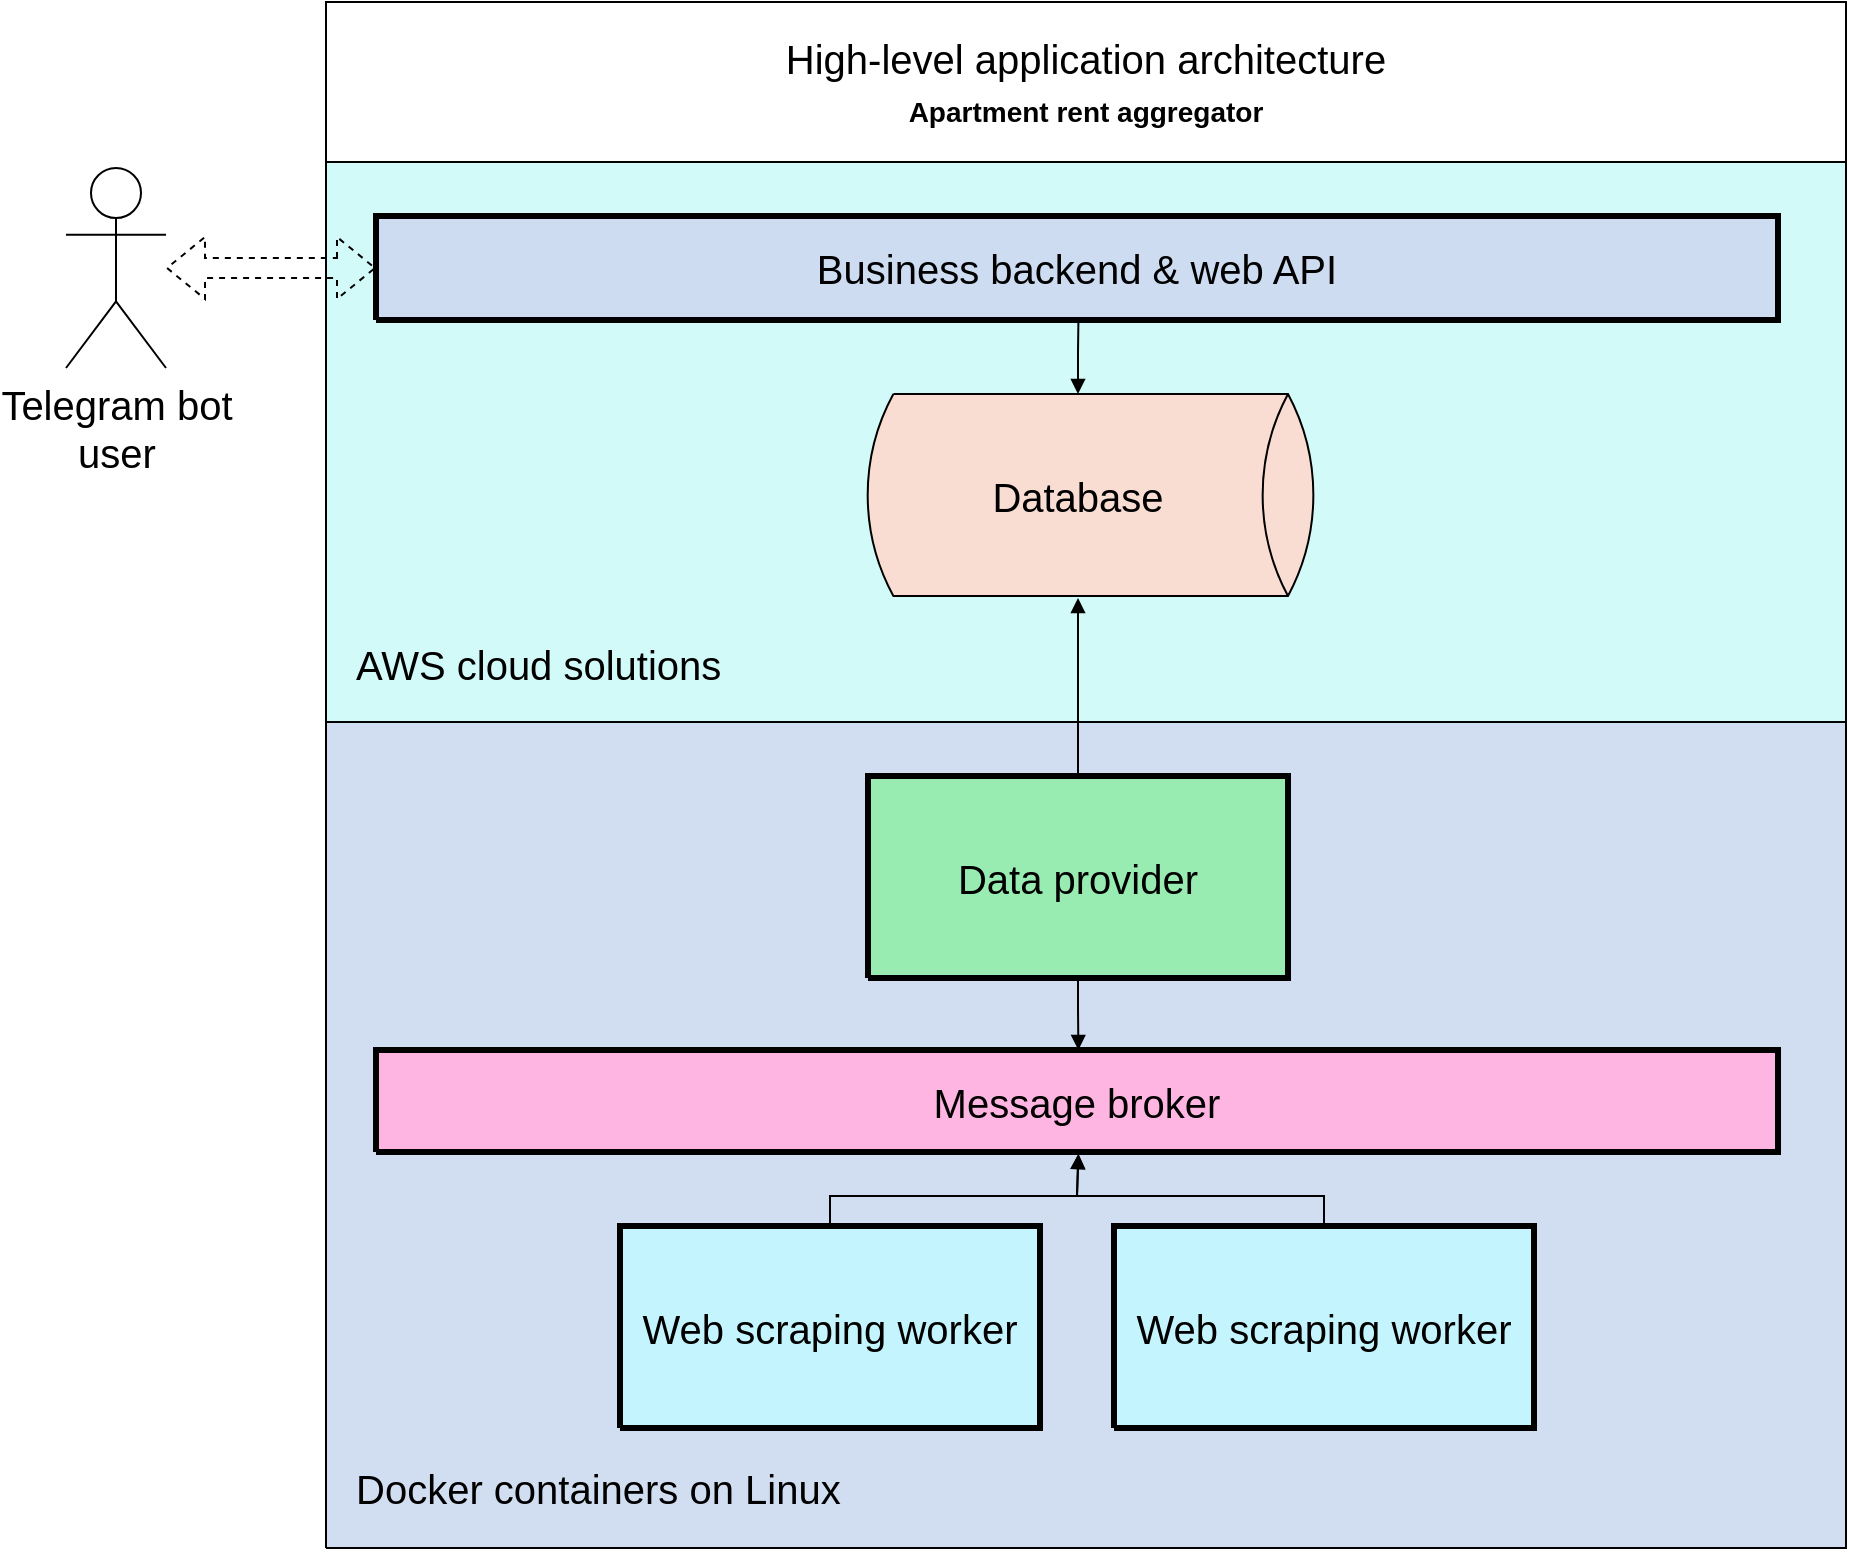 <mxfile version="21.2.1" type="github" pages="2">
  <diagram name="High-level application" id="High-level_application">
    <mxGraphModel dx="1834" dy="756" grid="1" gridSize="10" guides="1" tooltips="1" connect="1" arrows="1" fold="1" page="0" pageScale="1" pageWidth="850" pageHeight="1100" math="0" shadow="0">
      <root>
        <mxCell id="0" />
        <mxCell id="1" parent="0" />
        <UserObject label="&lt;div style=&quot;font-size: 20px;&quot;&gt;&lt;p style=&quot;text-align: left; margin-right: 0px; margin-top: 0px; margin-bottom: 0px; text-indent: 0px; vertical-align: bottom; direction: ltr; font-size: 20px;&quot;&gt;&lt;font style=&quot;font-size: 20px; color: rgb(0, 0, 0); direction: ltr; letter-spacing: 0px; line-height: 120%; opacity: 1;&quot;&gt;&lt;br style=&quot;font-size: 20px;&quot;&gt;&lt;/font&gt;&lt;/p&gt;&lt;/div&gt;" tags="Background" id="2">
          <mxCell style="verticalAlign=bottom;align=left;overflow=width;vsdxID=1;fillColor=#d2faf9;gradientColor=none;shape=stencil(nZBLDoAgDERP0z3SIyjew0SURgSD+Lu9kMZoXLhwN9O+tukAlrNpJg1SzDH4QW/URgNYgZTkjA4UkwJUgGXng+6DX1zLfmoymdXo17xh5zmRJ6Q42BWCfc2oJfdAr+Yv+AP9Cb7OJ3H/2JG1HNGz/84klThPVCc=);strokeColor=#000000;spacingBottom=3;points=[[0.5,0,0],[0.5,1,0],[0,0.5,0],[0.5,0.5,0],[1,0.5,0]];labelBackgroundColor=none;rounded=0;html=1;whiteSpace=wrap;fontFamily=Helvetica;fontSize=20;" parent="1" vertex="1">
            <mxGeometry x="30" y="100" width="760" height="280" as="geometry" />
          </mxCell>
        </UserObject>
        <mxCell id="wI_4me5x3G9-VKCZE_0J-16" value="&lt;span style=&quot;color: rgb(0, 0, 0); font-size: 20px; font-style: normal; font-variant-ligatures: normal; font-variant-caps: normal; font-weight: 400; letter-spacing: normal; orphans: 2; text-align: left; text-indent: 0px; text-transform: none; widows: 2; word-spacing: 0px; -webkit-text-stroke-width: 0px; text-decoration-thickness: initial; text-decoration-style: initial; text-decoration-color: initial; float: none; display: inline !important;&quot;&gt;AWS cloud solutions&lt;/span&gt;" style="text;whiteSpace=wrap;html=1;labelBackgroundColor=none;spacingLeft=15;spacing=0;spacingBottom=0;spacingTop=5;movable=1;resizable=1;rotatable=1;deletable=1;editable=1;locked=0;connectable=1;fontFamily=Helvetica;fontSize=20;" parent="1" vertex="1">
          <mxGeometry x="30" y="330" width="220" height="50" as="geometry" />
        </mxCell>
        <mxCell id="wI_4me5x3G9-VKCZE_0J-20" value="" style="group;fontFamily=Helvetica;fontSize=20;" parent="1" vertex="1" connectable="0">
          <mxGeometry x="30" y="380" width="760" height="412" as="geometry" />
        </mxCell>
        <UserObject label="&lt;div style=&quot;font-size: 20px;&quot;&gt;&lt;p style=&quot;text-align: left; margin-right: 0px; margin-top: 0px; margin-bottom: 0px; text-indent: 0px; vertical-align: bottom; direction: ltr; font-size: 20px;&quot;&gt;&lt;font style=&quot;font-size: 20px; color: rgb(0, 0, 0); direction: ltr; letter-spacing: 0px; line-height: 120%; opacity: 1;&quot;&gt;&lt;br style=&quot;font-size: 20px;&quot;&gt;&lt;/font&gt;&lt;/p&gt;&lt;/div&gt;" tags="Background" id="5">
          <mxCell style="verticalAlign=bottom;align=left;overflow=width;vsdxID=3;fillColor=#d1ddf0;gradientColor=none;shape=stencil(nZBLDoAgDERP0z3SIyjew0SURgSD+Lu9kMZoXLhwN9O+tukAlrNpJg1SzDH4QW/URgNYgZTkjA4UkwJUgGXng+6DX1zLfmoymdXo17xh5zmRJ6Q42BWCfc2oJfdAr+Yv+AP9Cb7OJ3H/2JG1HNGz/84klThPVCc=);strokeColor=#000000;spacingBottom=3;points=[[0.5,0,0],[0.5,1,0],[0,0.5,0],[0.5,0.5,0],[1,0.5,0]];labelBackgroundColor=none;rounded=0;html=1;whiteSpace=wrap;fontFamily=Helvetica;fontSize=20;" parent="wI_4me5x3G9-VKCZE_0J-20" vertex="1">
            <mxGeometry width="760" height="413.022" as="geometry" />
          </mxCell>
        </UserObject>
        <UserObject label="&lt;div style=&quot;font-size: 20px;&quot;&gt;&lt;p style=&quot;text-align: center; margin: 0px; text-indent: 0px; vertical-align: middle; direction: ltr; font-size: 20px;&quot;&gt;&lt;font style=&quot;font-size: 20px; color: rgb(0, 0, 0); direction: ltr; letter-spacing: 0px; line-height: 120%; opacity: 1;&quot;&gt;Business backend &amp;amp; web API&lt;br style=&quot;font-size: 20px;&quot;&gt;&lt;/font&gt;&lt;/p&gt;&lt;/div&gt;" tags="Background" id="3">
          <mxCell style="verticalAlign=middle;align=center;overflow=width;vsdxID=91;fillColor=#cedcf2;gradientColor=none;shape=stencil(nZBLDoAgDERP0z3SIyjew0SURgSD+Lu9kMZoXLhwN9O+tukAlrNpJg1SzDH4QW/URgNYgZTkjA4UkwJUgGXng+6DX1zLfmoymdXo17xh5zmRJ6Q42BWCfc2oJfdAr+Yv+AP9Cb7OJ3H/2JG1HNGz/84klThPVCc=);strokeColor=#000000;strokeWidth=3;points=[[0.5,0,0],[0.5,0,0],[0.5,0.5,0],[0.5,0.5,0],[1,0.5,0],[0.5,0,0]];labelBackgroundColor=none;rounded=0;html=1;whiteSpace=wrap;fontFamily=Helvetica;fontSize=20;" parent="1" vertex="1">
            <mxGeometry x="55" y="127" width="701" height="52" as="geometry" />
          </mxCell>
        </UserObject>
        <UserObject label="&lt;div style=&quot;font-size: 20px;&quot;&gt;&lt;font style=&quot;font-size: 20px; color: rgb(0, 0, 0); direction: ltr; letter-spacing: 0px; line-height: 120%; opacity: 1;&quot;&gt;Database&lt;br style=&quot;font-size: 20px;&quot;&gt;&lt;/font&gt;&lt;/div&gt;" tags="Flowchart" id="4">
          <mxCell style="verticalAlign=middle;align=center;overflow=width;vsdxID=90;fillColor=#f9ddd3;gradientColor=none;shape=stencil(1VNBEoIwDHxNj3RCK/gA1H90pEDHSplQBX5vsYKA9ujB22azSWablPCsrUQjCYPWornITuW2IvxAGFN1JVFZhwg/Ep4VBmWJ5lbnPm7EqBzR1dzHDr2vSynsxiIGgyfgGZ28Vqt6oY0BwlKBZ5fBlzSJKY+9GIepOqUs8Vyg4Rz3kehVG6GxwipTL8eBFljKyI2LCi3KVartpGwWdBz28uF7mv3dDtA939pJKKQrO4G3/IkbB94rLZTW/iLmfGjff7dDCLreOHZge/SO8h+GHx8=);strokeColor=#000000;spacingTop=-1;spacingBottom=-1;spacingLeft=-1;spacingRight=-1;points=[[0.5,0,0],[0.5,0,0],[1.06,0.5,0],[1,0.5,0]];labelBackgroundColor=none;rounded=0;html=1;whiteSpace=wrap;fontFamily=Helvetica;fontSize=20;" parent="1" vertex="1">
            <mxGeometry x="301" y="216" width="210" height="101" as="geometry" />
          </mxCell>
        </UserObject>
        <UserObject label="&lt;div style=&quot;font-size: 20px;&quot;&gt;&lt;p style=&quot;text-align: center; margin: 0px; text-indent: 0px; vertical-align: middle; direction: ltr; font-size: 20px;&quot;&gt;&lt;font style=&quot;font-size: 20px; color: rgb(0, 0, 0); direction: ltr; letter-spacing: 0px; line-height: 120%; opacity: 1;&quot;&gt;Data provider&lt;br style=&quot;font-size: 20px;&quot;&gt;&lt;/font&gt;&lt;/p&gt;&lt;/div&gt;" tags="Background" id="6">
          <mxCell style="verticalAlign=middle;align=center;overflow=width;vsdxID=92;fillColor=#98ecb1;gradientColor=none;shape=stencil(nZBLDoAgDERP0z3SIyjew0SURgSD+Lu9kMZoXLhwN9O+tukAlrNpJg1SzDH4QW/URgNYgZTkjA4UkwJUgGXng+6DX1zLfmoymdXo17xh5zmRJ6Q42BWCfc2oJfdAr+Yv+AP9Cb7OJ3H/2JG1HNGz/84klThPVCc=);strokeColor=#000000;strokeWidth=3;points=[[0.5,0,0],[0.5,0,0],[0.5,0.5,0],[0.5,0.5,0],[1,0.5,0],[0.5,0,0]];labelBackgroundColor=none;rounded=0;html=1;whiteSpace=wrap;fontFamily=Helvetica;fontSize=20;" parent="1" vertex="1">
            <mxGeometry x="301" y="407" width="210" height="101" as="geometry" />
          </mxCell>
        </UserObject>
        <UserObject label="&lt;div style=&quot;font-size: 20px;&quot;&gt;&lt;p style=&quot;text-align: center; margin: 0px; text-indent: 0px; vertical-align: middle; direction: ltr; font-size: 20px;&quot;&gt;&lt;font style=&quot;font-size: 20px; color: rgb(0, 0, 0); direction: ltr; letter-spacing: 0px; line-height: 120%; opacity: 1;&quot;&gt;Message broker&lt;br style=&quot;font-size: 20px;&quot;&gt;&lt;/font&gt;&lt;/p&gt;&lt;/div&gt;" tags="Background" id="7">
          <mxCell style="verticalAlign=middle;align=center;overflow=width;vsdxID=93;fillColor=#ffb5e2;gradientColor=none;shape=stencil(nZBLDoAgDERP0z3SIyjew0SURgSD+Lu9kMZoXLhwN9O+tukAlrNpJg1SzDH4QW/URgNYgZTkjA4UkwJUgGXng+6DX1zLfmoymdXo17xh5zmRJ6Q42BWCfc2oJfdAr+Yv+AP9Cb7OJ3H/2JG1HNGz/84klThPVCc=);strokeColor=#000000;strokeWidth=3;points=[[0.5,0,0],[0.5,0,0],[0.5,0.5,0],[0.5,0.5,0],[1,0.5,0],[0.5,0,0]];labelBackgroundColor=none;rounded=0;html=1;whiteSpace=wrap;fontFamily=Helvetica;fontSize=20;" parent="1" vertex="1">
            <mxGeometry x="55" y="544" width="701" height="51" as="geometry" />
          </mxCell>
        </UserObject>
        <UserObject label="&lt;div style=&quot;font-size: 20px;&quot;&gt;&lt;p style=&quot;text-align: center; margin: 0px; text-indent: 0px; vertical-align: middle; direction: ltr; font-size: 20px;&quot;&gt;&lt;font style=&quot;font-size: 20px; color: rgb(0, 0, 0); direction: ltr; letter-spacing: 0px; line-height: 120%; opacity: 1;&quot;&gt;Web scraping worker&lt;br style=&quot;font-size: 20px;&quot;&gt;&lt;/font&gt;&lt;/p&gt;&lt;/div&gt;" tags="Background" id="8">
          <mxCell style="verticalAlign=middle;align=center;overflow=width;vsdxID=94;fillColor=#c4f5fe;gradientColor=none;shape=stencil(nZBLDoAgDERP0z3SIyjew0SURgSD+Lu9kMZoXLhwN9O+tukAlrNpJg1SzDH4QW/URgNYgZTkjA4UkwJUgGXng+6DX1zLfmoymdXo17xh5zmRJ6Q42BWCfc2oJfdAr+Yv+AP9Cb7OJ3H/2JG1HNGz/84klThPVCc=);strokeColor=#000000;strokeWidth=3;points=[[0.5,0,0],[0.5,0,0],[0.5,0.5,0],[0.5,0.5,0],[1,0.5,0],[0.5,0,0]];labelBackgroundColor=none;rounded=0;html=1;whiteSpace=wrap;fontFamily=Helvetica;fontSize=20;" parent="1" vertex="1">
            <mxGeometry x="177" y="632" width="210" height="101" as="geometry" />
          </mxCell>
        </UserObject>
        <UserObject label="&lt;div style=&quot;&quot;&gt;&lt;p style=&quot;font-size: 20px; text-align: center; margin: 0px; text-indent: 0px; vertical-align: top; direction: ltr;&quot;&gt;&lt;span style=&quot;letter-spacing: 0px; background-color: initial;&quot;&gt;High-level application architecture&lt;/span&gt;&lt;br&gt;&lt;/p&gt;&lt;p style=&quot;text-align: center; margin: 0px; text-indent: 0px; vertical-align: top; direction: ltr;&quot;&gt;&lt;font style=&quot;font-size: 14px;&quot;&gt;&lt;b&gt;Apartment rent aggregator&lt;/b&gt;&lt;/font&gt;&lt;span style=&quot;font-size: 20px; letter-spacing: 0px; background-color: initial;&quot;&gt;&lt;br&gt;&lt;/span&gt;&lt;/p&gt;&lt;/div&gt;" tags="Background" id="9">
          <mxCell style="verticalAlign=middle;align=center;overflow=width;vsdxID=89;fillColor=default;gradientColor=none;shape=stencil(nZBLDoAgDERP0z3SIyjew0SURgSD+Lu9kMZoXLhwN9O+tukAlrNpJg1SzDH4QW/URgNYgZTkjA4UkwJUgGXng+6DX1zLfmoymdXo17xh5zmRJ6Q42BWCfc2oJfdAr+Yv+AP9Cb7OJ3H/2JG1HNGz/84klThPVCc=);strokeColor=default;strokeWidth=1;points=[];labelBackgroundColor=none;rounded=0;html=1;whiteSpace=wrap;spacing=0;fontFamily=Helvetica;fontSize=20;" parent="1" vertex="1">
            <mxGeometry x="30" y="20" width="760" height="80" as="geometry" />
          </mxCell>
        </UserObject>
        <UserObject label="&lt;div style=&quot;font-size: 20px;&quot;&gt;&lt;p style=&quot;text-align: center; margin: 0px; text-indent: 0px; vertical-align: middle; direction: ltr; font-size: 20px;&quot;&gt;&lt;font style=&quot;font-size: 20px; color: rgb(0, 0, 0); direction: ltr; letter-spacing: 0px; line-height: 120%; opacity: 1;&quot;&gt;Web scraping worker&lt;br style=&quot;font-size: 20px;&quot;&gt;&lt;/font&gt;&lt;/p&gt;&lt;/div&gt;" tags="Background" id="10">
          <mxCell style="verticalAlign=middle;align=center;overflow=width;vsdxID=117;fillColor=#c4f5fe;gradientColor=none;shape=stencil(nZBLDoAgDERP0z3SIyjew0SURgSD+Lu9kMZoXLhwN9O+tukAlrNpJg1SzDH4QW/URgNYgZTkjA4UkwJUgGXng+6DX1zLfmoymdXo17xh5zmRJ6Q42BWCfc2oJfdAr+Yv+AP9Cb7OJ3H/2JG1HNGz/84klThPVCc=);strokeColor=#000000;strokeWidth=3;points=[[0.5,0,0],[0.5,0,0],[0.5,0.5,0],[0.5,0.5,0],[1,0.5,0],[0.5,0,0]];labelBackgroundColor=none;rounded=0;html=1;whiteSpace=wrap;fontFamily=Helvetica;fontSize=20;" parent="1" vertex="1">
            <mxGeometry x="424" y="632" width="210" height="101" as="geometry" />
          </mxCell>
        </UserObject>
        <UserObject label="" tags="Connector" id="11">
          <mxCell style="vsdxID=118;edgeStyle=none;startArrow=none;endArrow=block;startSize=5;endSize=5;strokeColor=#000000;spacingTop=0;spacingBottom=0;spacingLeft=0;spacingRight=0;verticalAlign=middle;html=1;labelBackgroundColor=#ffffff;rounded=0;exitX=0.5;exitY=0;exitDx=0;exitDy=0;exitPerimeter=0;entryX=0.501;entryY=1.02;entryDx=0;entryDy=0;entryPerimeter=0;fontFamily=Helvetica;fontSize=20;" parent="1" source="10" target="7" edge="1">
            <mxGeometry relative="1" as="geometry">
              <mxPoint as="offset" />
              <Array as="points">
                <mxPoint x="529" y="617" />
                <mxPoint x="405.5" y="617" />
              </Array>
            </mxGeometry>
          </mxCell>
        </UserObject>
        <UserObject label="" tags="Connector" id="12">
          <mxCell style="vsdxID=96;edgeStyle=none;startArrow=none;endArrow=block;startSize=5;endSize=5;strokeColor=#000000;spacingTop=0;spacingBottom=0;spacingLeft=0;spacingRight=0;verticalAlign=middle;html=1;labelBackgroundColor=#ffffff;rounded=0;exitX=0.5;exitY=0;exitDx=0;exitDy=0;exitPerimeter=0;entryX=0.501;entryY=1.02;entryDx=0;entryDy=0;entryPerimeter=0;fontFamily=Helvetica;fontSize=20;" parent="1" source="8" target="7" edge="1">
            <mxGeometry relative="1" as="geometry">
              <mxPoint as="offset" />
              <Array as="points">
                <mxPoint x="282" y="617" />
                <mxPoint x="405.49" y="617" />
              </Array>
            </mxGeometry>
          </mxCell>
        </UserObject>
        <UserObject label="" tags="Connector" id="13">
          <mxCell style="vsdxID=99;edgeStyle=none;startArrow=none;endArrow=block;startSize=5;endSize=5;strokeColor=#000000;spacingTop=0;spacingBottom=0;spacingLeft=0;spacingRight=0;verticalAlign=middle;html=1;labelBackgroundColor=#ffffff;rounded=0;exitX=0.5;exitY=0;exitDx=0;exitDy=0;exitPerimeter=0;entryX=0.5;entryY=1.01;entryDx=0;entryDy=0;entryPerimeter=0;fontFamily=Helvetica;fontSize=20;" parent="1" source="6" target="4" edge="1">
            <mxGeometry relative="1" as="geometry">
              <mxPoint x="-10" as="offset" />
              <Array as="points">
                <mxPoint x="406" y="355.43" />
                <mxPoint x="405.95" y="355.43" />
              </Array>
            </mxGeometry>
          </mxCell>
        </UserObject>
        <UserObject label="" tags="Connector" id="14">
          <mxCell style="vsdxID=102;edgeStyle=none;startArrow=none;endArrow=block;startSize=5;endSize=5;strokeColor=#000000;spacingTop=0;spacingBottom=0;spacingLeft=0;spacingRight=0;verticalAlign=middle;html=1;labelBackgroundColor=#ffffff;rounded=0;exitX=0.5;exitY=1.01;exitDx=0;exitDy=0;exitPerimeter=0;entryX=0.501;entryY=0;entryDx=0;entryDy=0;entryPerimeter=0;fontFamily=Helvetica;fontSize=20;" parent="1" source="6" target="7" edge="1">
            <mxGeometry relative="1" as="geometry">
              <mxPoint x="-10" y="-1" as="offset" />
              <Array as="points">
                <mxPoint x="406" y="524" />
                <mxPoint x="405.94" y="524" />
              </Array>
            </mxGeometry>
          </mxCell>
        </UserObject>
        <UserObject label="" tags="Connector" id="15">
          <mxCell style="vsdxID=116;edgeStyle=none;startArrow=none;endArrow=block;startSize=5;endSize=5;strokeColor=#000000;spacingTop=0;spacingBottom=0;spacingLeft=0;spacingRight=0;verticalAlign=middle;html=1;labelBackgroundColor=#ffffff;rounded=0;exitX=0.501;exitY=1.019;exitDx=0;exitDy=0;exitPerimeter=0;entryX=0.5;entryY=0;entryDx=0;entryDy=0;entryPerimeter=0;fontFamily=Helvetica;fontSize=20;" parent="1" source="3" target="4" edge="1">
            <mxGeometry relative="1" as="geometry">
              <mxPoint x="-10" as="offset" />
              <Array as="points">
                <mxPoint x="406" y="195" />
                <mxPoint x="405.92" y="195" />
              </Array>
            </mxGeometry>
          </mxCell>
        </UserObject>
        <mxCell id="wI_4me5x3G9-VKCZE_0J-17" value="&lt;span style=&quot;color: rgb(0, 0, 0); font-size: 20px; font-style: normal; font-variant-ligatures: normal; font-variant-caps: normal; font-weight: 400; letter-spacing: normal; orphans: 2; text-align: left; text-indent: 0px; text-transform: none; widows: 2; word-spacing: 0px; -webkit-text-stroke-width: 0px; text-decoration-thickness: initial; text-decoration-style: initial; text-decoration-color: initial; float: none; display: inline !important;&quot;&gt;Docker containers on Linux&lt;/span&gt;" style="text;whiteSpace=wrap;html=1;labelBackgroundColor=none;spacingLeft=15;spacing=0;spacingBottom=0;spacingTop=5;movable=1;resizable=1;rotatable=1;deletable=1;editable=1;locked=0;connectable=1;fontFamily=Helvetica;fontSize=20;" parent="1" vertex="1">
          <mxGeometry x="30" y="741.908" width="280" height="51.117" as="geometry" />
        </mxCell>
        <mxCell id="OINjtmFUPzzOpS-DBbj4-15" style="edgeStyle=orthogonalEdgeStyle;rounded=0;orthogonalLoop=1;jettySize=auto;html=1;shape=flexArrow;startArrow=block;dashed=1;strokeWidth=1;fontFamily=Helvetica;" edge="1" parent="1" target="OINjtmFUPzzOpS-DBbj4-16" source="3">
          <mxGeometry relative="1" as="geometry">
            <mxPoint x="36" y="177" as="sourcePoint" />
          </mxGeometry>
        </mxCell>
        <mxCell id="OINjtmFUPzzOpS-DBbj4-16" value="Telegram bot&lt;br&gt;user" style="shape=umlActor;verticalLabelPosition=bottom;verticalAlign=top;html=1;outlineConnect=0;fontSize=20;fontStyle=0;fontFamily=Helvetica;" vertex="1" parent="1">
          <mxGeometry x="-100" y="103" width="50" height="100" as="geometry" />
        </mxCell>
      </root>
    </mxGraphModel>
  </diagram>
  <diagram id="rdL2xZTq7Vs_gFtf2hAk" name="Business backend &amp; web API">
    <mxGraphModel dx="1834" dy="756" grid="1" gridSize="10" guides="1" tooltips="1" connect="1" arrows="1" fold="1" page="0" pageScale="1" pageWidth="850" pageHeight="1100" math="0" shadow="0">
      <root>
        <mxCell id="0" />
        <mxCell id="1" parent="0" />
        <mxCell id="CDx5S3gPCUcm8BOAOIRe-1" value="" style="rounded=0;whiteSpace=wrap;html=1;fillColor=#F5F5F5;fontFamily=Helvetica;" parent="1" vertex="1">
          <mxGeometry x="-150" y="320" width="960" height="630" as="geometry" />
        </mxCell>
        <UserObject label="&lt;div style=&quot;font-size: 1px&quot;&gt;&lt;p style=&quot;text-align:left;margin-left:25;margin-right:0;margin-top:0px;margin-bottom:0px;text-indent:0;vertical-align:bottom;direction:ltr;&quot;&gt;&lt;font style=&quot;font-size: 22.58px; color: rgb(0, 0, 0); direction: ltr; letter-spacing: 0px; line-height: 120%; opacity: 1;&quot;&gt;&lt;br&gt;&lt;/font&gt;&lt;/p&gt;&lt;/div&gt;" tags="Background" id="gksIDDGi-dU_mkhMfjs--5">
          <mxCell style="verticalAlign=bottom;align=left;overflow=width;vsdxID=1;fillColor=#d2faf9;gradientColor=none;shape=stencil(nZBLDoAgDERP0z3SIyjew0SURgSD+Lu9kMZoXLhwN9O+tukAlrNpJg1SzDH4QW/URgNYgZTkjA4UkwJUgGXng+6DX1zLfmoymdXo17xh5zmRJ6Q42BWCfc2oJfdAr+Yv+AP9Cb7OJ3H/2JG1HNGz/84klThPVCc=);strokeColor=#000000;spacingBottom=3;points=[[0.5,0,0],[0.5,1,0],[0,0.5,0],[0.5,0.5,0],[1,0.5,0]];labelBackgroundColor=none;rounded=0;html=1;whiteSpace=wrap;fontFamily=Helvetica;" parent="1" vertex="1">
            <mxGeometry x="20" y="370" width="760" height="140" as="geometry" />
          </mxCell>
        </UserObject>
        <UserObject label="&lt;div style=&quot;font-size: 1px&quot;&gt;&lt;p style=&quot;text-align:left;margin-left:25;margin-right:0;margin-top:0px;margin-bottom:0px;text-indent:0;vertical-align:bottom;direction:ltr;&quot;&gt;&lt;font style=&quot;font-size: 22.58px; color: rgb(0, 0, 0); direction: ltr; letter-spacing: 0px; line-height: 120%; opacity: 1;&quot;&gt;&lt;br&gt;&lt;/font&gt;&lt;/p&gt;&lt;/div&gt;" tags="Background" id="gksIDDGi-dU_mkhMfjs--2">
          <mxCell style="verticalAlign=bottom;align=left;overflow=width;vsdxID=3;fillColor=#d1ddf0;gradientColor=none;shape=stencil(nZBLDoAgDERP0z3SIyjew0SURgSD+Lu9kMZoXLhwN9O+tukAlrNpJg1SzDH4QW/URgNYgZTkjA4UkwJUgGXng+6DX1zLfmoymdXo17xh5zmRJ6Q42BWCfc2oJfdAr+Yv+AP9Cb7OJ3H/2JG1HNGz/84klThPVCc=);strokeColor=#000000;spacingBottom=3;points=[[0.5,0,0],[0.5,1,0],[0,0.5,0],[0.5,0.5,0],[1,0.5,0]];labelBackgroundColor=none;rounded=0;html=1;whiteSpace=wrap;fontFamily=Helvetica;" parent="1" vertex="1">
            <mxGeometry x="20" y="509" width="760" height="280" as="geometry" />
          </mxCell>
        </UserObject>
        <mxCell id="DNQMAdA4DDHm-7m9TcHZ-7" style="edgeStyle=orthogonalEdgeStyle;rounded=0;orthogonalLoop=1;jettySize=auto;html=1;startArrow=block;shape=flexArrow;fontFamily=Helvetica;" parent="1" source="gksIDDGi-dU_mkhMfjs--7" target="gksIDDGi-dU_mkhMfjs--9" edge="1">
          <mxGeometry relative="1" as="geometry" />
        </mxCell>
        <mxCell id="DNQMAdA4DDHm-7m9TcHZ-9" style="edgeStyle=orthogonalEdgeStyle;rounded=0;orthogonalLoop=1;jettySize=auto;html=1;shape=flexArrow;startArrow=block;dashed=1;strokeWidth=1;fontFamily=Helvetica;" parent="1" source="gksIDDGi-dU_mkhMfjs--7" target="gksIDDGi-dU_mkhMfjs--19" edge="1">
          <mxGeometry relative="1" as="geometry" />
        </mxCell>
        <UserObject label="&lt;div style=&quot;font-size: 20px;&quot;&gt;&lt;font style=&quot;font-size: 20px; color: rgb(0, 0, 0); direction: ltr; letter-spacing: 0px; line-height: 120%; opacity: 1;&quot;&gt;Database&lt;br style=&quot;font-size: 20px;&quot;&gt;&lt;/font&gt;&lt;/div&gt;" tags="Flowchart" id="gksIDDGi-dU_mkhMfjs--8">
          <mxCell style="verticalAlign=middle;align=center;overflow=width;vsdxID=90;fillColor=#f9ddd3;gradientColor=none;shape=stencil(1VNBEoIwDHxNj3RCK/gA1H90pEDHSplQBX5vsYKA9ujB22azSWablPCsrUQjCYPWornITuW2IvxAGFN1JVFZhwg/Ep4VBmWJ5lbnPm7EqBzR1dzHDr2vSynsxiIGgyfgGZ28Vqt6oY0BwlKBZ5fBlzSJKY+9GIepOqUs8Vyg4Rz3kehVG6GxwipTL8eBFljKyI2LCi3KVartpGwWdBz28uF7mv3dDtA939pJKKQrO4G3/IkbB94rLZTW/iLmfGjff7dDCLreOHZge/SO8h+GHx8=);strokeColor=#000000;spacingTop=-1;spacingBottom=-1;spacingLeft=-1;spacingRight=-1;points=[[0.5,0,0],[0.5,0,0],[1.06,0.5,0],[1,0.5,0]];labelBackgroundColor=none;rounded=0;html=1;whiteSpace=wrap;dashed=1;fontSize=20;fontFamily=Helvetica;" parent="1" vertex="1">
            <mxGeometry x="291" y="819" width="210" height="101" as="geometry" />
          </mxCell>
        </UserObject>
        <mxCell id="DNQMAdA4DDHm-7m9TcHZ-1" style="edgeStyle=orthogonalEdgeStyle;rounded=0;orthogonalLoop=1;jettySize=auto;html=1;dashed=1;strokeWidth=1;dashPattern=1 2;fontFamily=Helvetica;" parent="1" source="gksIDDGi-dU_mkhMfjs--10" target="gksIDDGi-dU_mkhMfjs--8" edge="1">
          <mxGeometry relative="1" as="geometry" />
        </mxCell>
        <mxCell id="gksIDDGi-dU_mkhMfjs--19" value="Telegram bot&lt;br&gt;user" style="shape=umlActor;verticalLabelPosition=bottom;verticalAlign=top;html=1;outlineConnect=0;fontSize=20;fontStyle=0;fontFamily=Helvetica;" parent="1" vertex="1">
          <mxGeometry x="-100" y="376" width="50" height="100" as="geometry" />
        </mxCell>
        <mxCell id="gksIDDGi-dU_mkhMfjs--6" value="&lt;span style=&quot;color: rgb(0, 0, 0); font-style: normal; font-variant-ligatures: normal; font-variant-caps: normal; font-weight: 400; letter-spacing: normal; orphans: 2; text-align: left; text-indent: 0px; text-transform: none; widows: 2; word-spacing: 0px; -webkit-text-stroke-width: 0px; text-decoration-thickness: initial; text-decoration-style: initial; text-decoration-color: initial; float: none; font-size: 20px; display: inline !important;&quot;&gt;&lt;font style=&quot;font-size: 20px;&quot;&gt;Minimal API&lt;/font&gt;&lt;/span&gt;" style="text;whiteSpace=wrap;html=1;labelBackgroundColor=none;spacingLeft=15;spacing=0;spacingBottom=0;spacingTop=5;movable=1;resizable=1;rotatable=1;deletable=1;editable=1;locked=0;connectable=1;fontFamily=Helvetica;fontSize=20;" parent="1" vertex="1">
          <mxGeometry x="20" y="464.019" width="220" height="44.981" as="geometry" />
        </mxCell>
        <mxCell id="gksIDDGi-dU_mkhMfjs--3" value="&lt;span style=&quot;color: rgb(0, 0, 0); font-size: 20px; font-style: normal; font-variant-ligatures: normal; font-variant-caps: normal; font-weight: 400; letter-spacing: normal; orphans: 2; text-align: left; text-indent: 0px; text-transform: none; widows: 2; word-spacing: 0px; -webkit-text-stroke-width: 0px; text-decoration-thickness: initial; text-decoration-style: initial; text-decoration-color: initial; float: none; display: inline !important;&quot;&gt;Application model&lt;/span&gt;" style="text;whiteSpace=wrap;html=1;labelBackgroundColor=none;spacingLeft=15;spacing=0;spacingBottom=0;spacingTop=5;movable=1;resizable=1;rotatable=1;deletable=1;editable=1;locked=0;connectable=1;fontSize=20;fontFamily=Helvetica;" parent="1" vertex="1">
          <mxGeometry x="20" y="739" width="280" height="50" as="geometry" />
        </mxCell>
        <UserObject label="&lt;div style=&quot;font-size: 20px;&quot;&gt;&lt;p style=&quot;text-align: center; margin: 0px; text-indent: 0px; vertical-align: middle; direction: ltr; font-size: 20px;&quot;&gt;&lt;font style=&quot;font-size: 20px; color: rgb(0, 0, 0); direction: ltr; letter-spacing: 0px; line-height: 120%; opacity: 1;&quot;&gt;Data access layer&lt;br style=&quot;font-size: 20px;&quot;&gt;&lt;/font&gt;&lt;/p&gt;&lt;/div&gt;" tags="Background" id="gksIDDGi-dU_mkhMfjs--10">
          <mxCell style="verticalAlign=middle;align=center;overflow=width;vsdxID=93;fillColor=#ffb5e2;gradientColor=none;shape=stencil(nZBLDoAgDERP0z3SIyjew0SURgSD+Lu9kMZoXLhwN9O+tukAlrNpJg1SzDH4QW/URgNYgZTkjA4UkwJUgGXng+6DX1zLfmoymdXo17xh5zmRJ6Q42BWCfc2oJfdAr+Yv+AP9Cb7OJ3H/2JG1HNGz/84klThPVCc=);strokeColor=#000000;strokeWidth=3;points=[[0.5,0,0],[0.5,0,0],[0.5,0.5,0],[0.5,0.5,0],[1,0.5,0],[0.5,0,0]];labelBackgroundColor=none;rounded=0;html=1;whiteSpace=wrap;fontSize=20;fontFamily=Helvetica;" parent="1" vertex="1">
            <mxGeometry x="45.5" y="679" width="701" height="51" as="geometry" />
          </mxCell>
        </UserObject>
        <UserObject label="&lt;div style=&quot;font-size: 20px;&quot;&gt;&lt;p style=&quot;text-align: center; margin: 0px; text-indent: 0px; vertical-align: middle; direction: ltr; font-size: 20px;&quot;&gt;&lt;font style=&quot;font-size: 20px; color: rgb(0, 0, 0); direction: ltr; letter-spacing: 0px; line-height: 120%; opacity: 1;&quot;&gt;Business logic layer&lt;br style=&quot;font-size: 20px;&quot;&gt;&lt;/font&gt;&lt;/p&gt;&lt;/div&gt;" tags="Background" id="gksIDDGi-dU_mkhMfjs--9">
          <mxCell style="verticalAlign=middle;align=center;overflow=width;vsdxID=92;fillColor=#98ecb1;gradientColor=none;shape=stencil(nZBLDoAgDERP0z3SIyjew0SURgSD+Lu9kMZoXLhwN9O+tukAlrNpJg1SzDH4QW/URgNYgZTkjA4UkwJUgGXng+6DX1zLfmoymdXo17xh5zmRJ6Q42BWCfc2oJfdAr+Yv+AP9Cb7OJ3H/2JG1HNGz/84klThPVCc=);strokeColor=#000000;strokeWidth=3;points=[[0.5,0,0],[0.5,0,0],[0.5,0.5,0],[0.5,0.5,0],[1,0.5,0],[0.5,0,0]];labelBackgroundColor=none;rounded=0;html=1;whiteSpace=wrap;fontSize=20;fontFamily=Helvetica;" parent="1" vertex="1">
            <mxGeometry x="291" y="549" width="210" height="101" as="geometry" />
          </mxCell>
        </UserObject>
        <mxCell id="DNQMAdA4DDHm-7m9TcHZ-2" style="edgeStyle=orthogonalEdgeStyle;rounded=0;orthogonalLoop=1;jettySize=auto;html=1;fontFamily=Helvetica;" parent="1" source="gksIDDGi-dU_mkhMfjs--9" target="gksIDDGi-dU_mkhMfjs--10" edge="1">
          <mxGeometry relative="1" as="geometry" />
        </mxCell>
        <UserObject label="&lt;div style=&quot;font-size: 20px;&quot;&gt;&lt;p style=&quot;text-align: center; margin: 0px; text-indent: 0px; vertical-align: middle; direction: ltr; font-size: 20px;&quot;&gt;&lt;font style=&quot;font-size: 20px; color: rgb(0, 0, 0); direction: ltr; letter-spacing: 0px; line-height: 120%; opacity: 1;&quot;&gt;Presentation layer&lt;br style=&quot;font-size: 20px;&quot;&gt;&lt;/font&gt;&lt;/p&gt;&lt;/div&gt;" tags="Background" id="gksIDDGi-dU_mkhMfjs--7">
          <mxCell style="verticalAlign=middle;align=center;overflow=width;vsdxID=91;fillColor=#cedcf2;gradientColor=none;shape=stencil(nZBLDoAgDERP0z3SIyjew0SURgSD+Lu9kMZoXLhwN9O+tukAlrNpJg1SzDH4QW/URgNYgZTkjA4UkwJUgGXng+6DX1zLfmoymdXo17xh5zmRJ6Q42BWCfc2oJfdAr+Yv+AP9Cb7OJ3H/2JG1HNGz/84klThPVCc=);strokeColor=#000000;strokeWidth=3;points=[[0.5,0,0],[0.5,0,0],[0.5,0.5,0],[0.5,0.5,0],[1,0.5,0],[0.5,0,0]];labelBackgroundColor=none;rounded=0;html=1;whiteSpace=wrap;fontSize=20;fontFamily=Helvetica;" parent="1" vertex="1">
            <mxGeometry x="45.5" y="400" width="701" height="52" as="geometry" />
          </mxCell>
        </UserObject>
        <mxCell id="CEoCrVbHOtHqmO5B8tua-3" value="Application environment" style="swimlane;whiteSpace=wrap;html=1;fontSize=14;fontFamily=Helvetica;startSize=25;" parent="1" vertex="1">
          <mxGeometry x="10" y="335" width="780" height="595" as="geometry">
            <mxRectangle x="10" y="335" width="180" height="30" as="alternateBounds" />
          </mxGeometry>
        </mxCell>
        <UserObject label="&lt;div style=&quot;&quot;&gt;&lt;p style=&quot;text-align: center; margin: 0px; text-indent: 0px; vertical-align: top; direction: ltr;&quot;&gt;&lt;span style=&quot;letter-spacing: 0px; background-color: initial;&quot;&gt;Business backend &amp;amp; web API&amp;nbsp;architecture&lt;/span&gt;&lt;br&gt;&lt;/p&gt;&lt;p style=&quot;text-align: center; margin: 0px; text-indent: 0px; vertical-align: top; direction: ltr;&quot;&gt;&lt;b&gt;&lt;font style=&quot;font-size: 14px;&quot;&gt;Apartment rent aggregator&lt;/font&gt;&lt;/b&gt;&lt;b style=&quot;letter-spacing: 0px; background-color: initial; font-size: 16px;&quot;&gt;&lt;br&gt;&lt;/b&gt;&lt;/p&gt;&lt;/div&gt;" tags="Background" id="xDa_hqLlNhh-wzN2-aVn-1">
          <mxCell style="verticalAlign=middle;align=center;overflow=width;vsdxID=89;fillColor=default;gradientColor=none;shape=stencil(nZBLDoAgDERP0z3SIyjew0SURgSD+Lu9kMZoXLhwN9O+tukAlrNpJg1SzDH4QW/URgNYgZTkjA4UkwJUgGXng+6DX1zLfmoymdXo17xh5zmRJ6Q42BWCfc2oJfdAr+Yv+AP9Cb7OJ3H/2JG1HNGz/84klThPVCc=);strokeColor=default;strokeWidth=1;points=[];labelBackgroundColor=none;rounded=0;html=1;whiteSpace=wrap;spacing=0;fontFamily=Helvetica;fontSize=20;" parent="1" vertex="1">
            <mxGeometry x="-150" y="240" width="960" height="80" as="geometry" />
          </mxCell>
        </UserObject>
      </root>
    </mxGraphModel>
  </diagram>
</mxfile>
